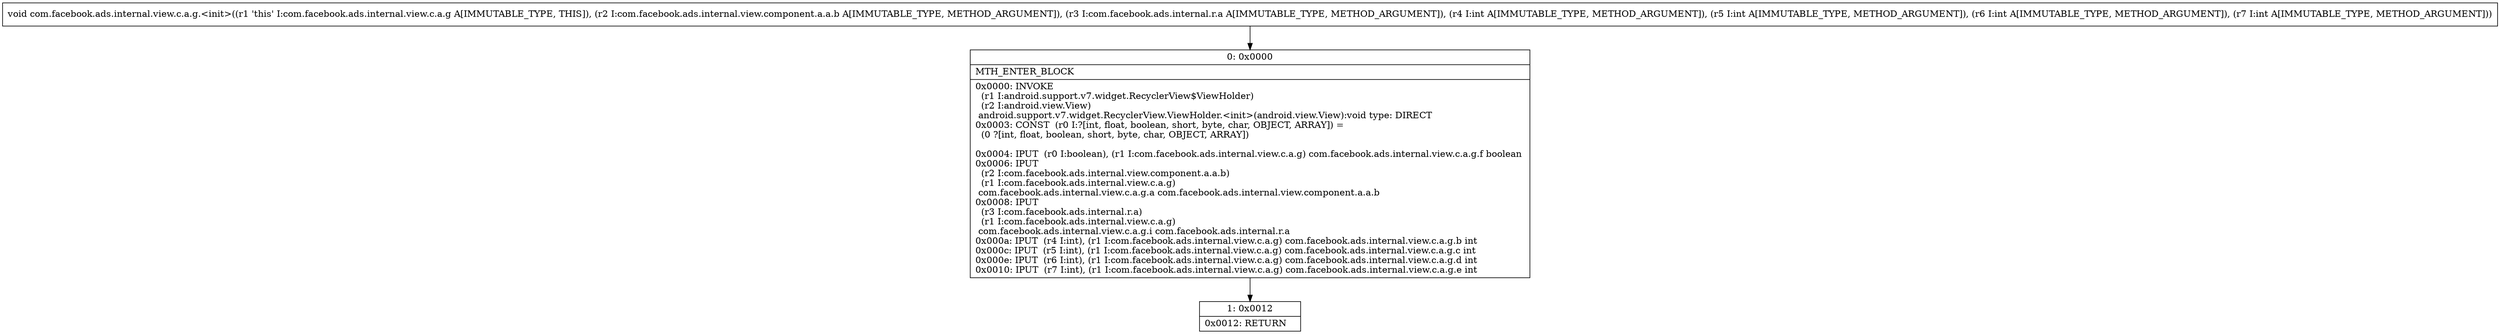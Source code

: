 digraph "CFG forcom.facebook.ads.internal.view.c.a.g.\<init\>(Lcom\/facebook\/ads\/internal\/view\/component\/a\/a\/b;Lcom\/facebook\/ads\/internal\/r\/a;IIII)V" {
Node_0 [shape=record,label="{0\:\ 0x0000|MTH_ENTER_BLOCK\l|0x0000: INVOKE  \l  (r1 I:android.support.v7.widget.RecyclerView$ViewHolder)\l  (r2 I:android.view.View)\l android.support.v7.widget.RecyclerView.ViewHolder.\<init\>(android.view.View):void type: DIRECT \l0x0003: CONST  (r0 I:?[int, float, boolean, short, byte, char, OBJECT, ARRAY]) = \l  (0 ?[int, float, boolean, short, byte, char, OBJECT, ARRAY])\l \l0x0004: IPUT  (r0 I:boolean), (r1 I:com.facebook.ads.internal.view.c.a.g) com.facebook.ads.internal.view.c.a.g.f boolean \l0x0006: IPUT  \l  (r2 I:com.facebook.ads.internal.view.component.a.a.b)\l  (r1 I:com.facebook.ads.internal.view.c.a.g)\l com.facebook.ads.internal.view.c.a.g.a com.facebook.ads.internal.view.component.a.a.b \l0x0008: IPUT  \l  (r3 I:com.facebook.ads.internal.r.a)\l  (r1 I:com.facebook.ads.internal.view.c.a.g)\l com.facebook.ads.internal.view.c.a.g.i com.facebook.ads.internal.r.a \l0x000a: IPUT  (r4 I:int), (r1 I:com.facebook.ads.internal.view.c.a.g) com.facebook.ads.internal.view.c.a.g.b int \l0x000c: IPUT  (r5 I:int), (r1 I:com.facebook.ads.internal.view.c.a.g) com.facebook.ads.internal.view.c.a.g.c int \l0x000e: IPUT  (r6 I:int), (r1 I:com.facebook.ads.internal.view.c.a.g) com.facebook.ads.internal.view.c.a.g.d int \l0x0010: IPUT  (r7 I:int), (r1 I:com.facebook.ads.internal.view.c.a.g) com.facebook.ads.internal.view.c.a.g.e int \l}"];
Node_1 [shape=record,label="{1\:\ 0x0012|0x0012: RETURN   \l}"];
MethodNode[shape=record,label="{void com.facebook.ads.internal.view.c.a.g.\<init\>((r1 'this' I:com.facebook.ads.internal.view.c.a.g A[IMMUTABLE_TYPE, THIS]), (r2 I:com.facebook.ads.internal.view.component.a.a.b A[IMMUTABLE_TYPE, METHOD_ARGUMENT]), (r3 I:com.facebook.ads.internal.r.a A[IMMUTABLE_TYPE, METHOD_ARGUMENT]), (r4 I:int A[IMMUTABLE_TYPE, METHOD_ARGUMENT]), (r5 I:int A[IMMUTABLE_TYPE, METHOD_ARGUMENT]), (r6 I:int A[IMMUTABLE_TYPE, METHOD_ARGUMENT]), (r7 I:int A[IMMUTABLE_TYPE, METHOD_ARGUMENT])) }"];
MethodNode -> Node_0;
Node_0 -> Node_1;
}


